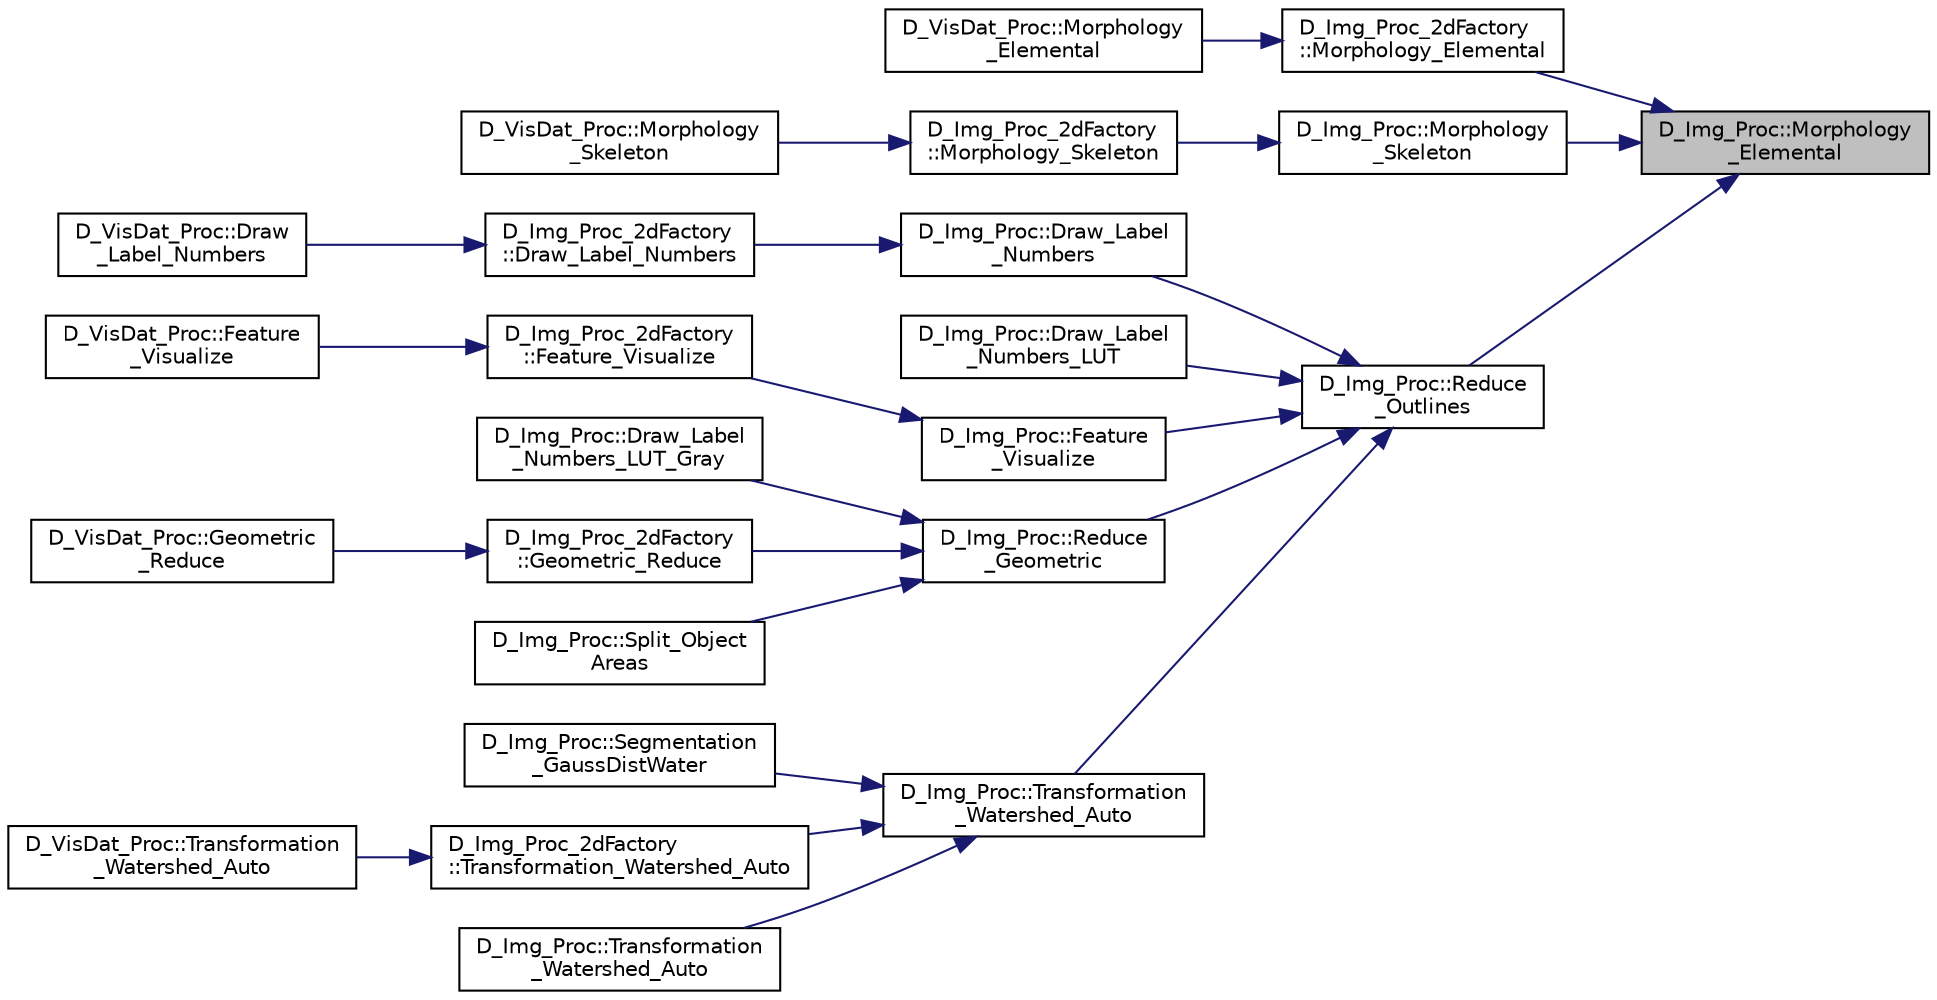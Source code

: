 digraph "D_Img_Proc::Morphology_Elemental"
{
 // LATEX_PDF_SIZE
  edge [fontname="Helvetica",fontsize="10",labelfontname="Helvetica",labelfontsize="10"];
  node [fontname="Helvetica",fontsize="10",shape=record];
  rankdir="RL";
  Node1 [label="D_Img_Proc::Morphology\l_Elemental",height=0.2,width=0.4,color="black", fillcolor="grey75", style="filled", fontcolor="black",tooltip=" "];
  Node1 -> Node2 [dir="back",color="midnightblue",fontsize="10",style="solid",fontname="Helvetica"];
  Node2 [label="D_Img_Proc_2dFactory\l::Morphology_Elemental",height=0.2,width=0.4,color="black", fillcolor="white", style="filled",URL="$class_d___img___proc__2d_factory.html#a457b9096562b9f66374c92f914a09acd",tooltip=" "];
  Node2 -> Node3 [dir="back",color="midnightblue",fontsize="10",style="solid",fontname="Helvetica"];
  Node3 [label="D_VisDat_Proc::Morphology\l_Elemental",height=0.2,width=0.4,color="black", fillcolor="white", style="filled",URL="$class_d___vis_dat___proc.html#a34aecae93c83fa30ed0cca47a8fe5e83",tooltip=" "];
  Node1 -> Node4 [dir="back",color="midnightblue",fontsize="10",style="solid",fontname="Helvetica"];
  Node4 [label="D_Img_Proc::Morphology\l_Skeleton",height=0.2,width=0.4,color="black", fillcolor="white", style="filled",URL="$class_d___img___proc.html#ae743cee338c9673c8cc84b00f8300f39",tooltip=" "];
  Node4 -> Node5 [dir="back",color="midnightblue",fontsize="10",style="solid",fontname="Helvetica"];
  Node5 [label="D_Img_Proc_2dFactory\l::Morphology_Skeleton",height=0.2,width=0.4,color="black", fillcolor="white", style="filled",URL="$class_d___img___proc__2d_factory.html#acefcf599dd6991fc1b8125b8368a30dd",tooltip=" "];
  Node5 -> Node6 [dir="back",color="midnightblue",fontsize="10",style="solid",fontname="Helvetica"];
  Node6 [label="D_VisDat_Proc::Morphology\l_Skeleton",height=0.2,width=0.4,color="black", fillcolor="white", style="filled",URL="$class_d___vis_dat___proc.html#aba504cec190d1059808b1c8160e67519",tooltip=" "];
  Node1 -> Node7 [dir="back",color="midnightblue",fontsize="10",style="solid",fontname="Helvetica"];
  Node7 [label="D_Img_Proc::Reduce\l_Outlines",height=0.2,width=0.4,color="black", fillcolor="white", style="filled",URL="$class_d___img___proc.html#a805023a617f6e7194aa92707cba1da38",tooltip=" "];
  Node7 -> Node8 [dir="back",color="midnightblue",fontsize="10",style="solid",fontname="Helvetica"];
  Node8 [label="D_Img_Proc::Draw_Label\l_Numbers",height=0.2,width=0.4,color="black", fillcolor="white", style="filled",URL="$class_d___img___proc.html#acc826113768f9e812e092037222aab5e",tooltip=" "];
  Node8 -> Node9 [dir="back",color="midnightblue",fontsize="10",style="solid",fontname="Helvetica"];
  Node9 [label="D_Img_Proc_2dFactory\l::Draw_Label_Numbers",height=0.2,width=0.4,color="black", fillcolor="white", style="filled",URL="$class_d___img___proc__2d_factory.html#a64214669ddd8ff1a27c40fd22263b3cc",tooltip=" "];
  Node9 -> Node10 [dir="back",color="midnightblue",fontsize="10",style="solid",fontname="Helvetica"];
  Node10 [label="D_VisDat_Proc::Draw\l_Label_Numbers",height=0.2,width=0.4,color="black", fillcolor="white", style="filled",URL="$class_d___vis_dat___proc.html#a72e2a764d88e05e2c617d2a5f2db46e3",tooltip=" "];
  Node7 -> Node11 [dir="back",color="midnightblue",fontsize="10",style="solid",fontname="Helvetica"];
  Node11 [label="D_Img_Proc::Draw_Label\l_Numbers_LUT",height=0.2,width=0.4,color="black", fillcolor="white", style="filled",URL="$class_d___img___proc.html#a93b1cb1d1964b35a598dfe01af3db64b",tooltip=" "];
  Node7 -> Node12 [dir="back",color="midnightblue",fontsize="10",style="solid",fontname="Helvetica"];
  Node12 [label="D_Img_Proc::Feature\l_Visualize",height=0.2,width=0.4,color="black", fillcolor="white", style="filled",URL="$class_d___img___proc.html#a845f2348419069561ad09c9e61861228",tooltip=" "];
  Node12 -> Node13 [dir="back",color="midnightblue",fontsize="10",style="solid",fontname="Helvetica"];
  Node13 [label="D_Img_Proc_2dFactory\l::Feature_Visualize",height=0.2,width=0.4,color="black", fillcolor="white", style="filled",URL="$class_d___img___proc__2d_factory.html#aa7d59ee61523224725272bb214ac318b",tooltip=" "];
  Node13 -> Node14 [dir="back",color="midnightblue",fontsize="10",style="solid",fontname="Helvetica"];
  Node14 [label="D_VisDat_Proc::Feature\l_Visualize",height=0.2,width=0.4,color="black", fillcolor="white", style="filled",URL="$class_d___vis_dat___proc.html#aaae77b5a9f6339571dc1577d548aec83",tooltip=" "];
  Node7 -> Node15 [dir="back",color="midnightblue",fontsize="10",style="solid",fontname="Helvetica"];
  Node15 [label="D_Img_Proc::Reduce\l_Geometric",height=0.2,width=0.4,color="black", fillcolor="white", style="filled",URL="$class_d___img___proc.html#af65dc229816da71c414ad09829e6afde",tooltip=" "];
  Node15 -> Node16 [dir="back",color="midnightblue",fontsize="10",style="solid",fontname="Helvetica"];
  Node16 [label="D_Img_Proc::Draw_Label\l_Numbers_LUT_Gray",height=0.2,width=0.4,color="black", fillcolor="white", style="filled",URL="$class_d___img___proc.html#a1e48e58dba425096cfc2be632d61ed20",tooltip=" "];
  Node15 -> Node17 [dir="back",color="midnightblue",fontsize="10",style="solid",fontname="Helvetica"];
  Node17 [label="D_Img_Proc_2dFactory\l::Geometric_Reduce",height=0.2,width=0.4,color="black", fillcolor="white", style="filled",URL="$class_d___img___proc__2d_factory.html#a95140720de8b0ff0b1908249502b8cf2",tooltip=" "];
  Node17 -> Node18 [dir="back",color="midnightblue",fontsize="10",style="solid",fontname="Helvetica"];
  Node18 [label="D_VisDat_Proc::Geometric\l_Reduce",height=0.2,width=0.4,color="black", fillcolor="white", style="filled",URL="$class_d___vis_dat___proc.html#a85bef15f8fb122612c5b3e9fa073637e",tooltip=" "];
  Node15 -> Node19 [dir="back",color="midnightblue",fontsize="10",style="solid",fontname="Helvetica"];
  Node19 [label="D_Img_Proc::Split_Object\lAreas",height=0.2,width=0.4,color="black", fillcolor="white", style="filled",URL="$class_d___img___proc.html#a4bb92090d205278a40f02e7645adc927",tooltip=" "];
  Node7 -> Node20 [dir="back",color="midnightblue",fontsize="10",style="solid",fontname="Helvetica"];
  Node20 [label="D_Img_Proc::Transformation\l_Watershed_Auto",height=0.2,width=0.4,color="black", fillcolor="white", style="filled",URL="$class_d___img___proc.html#a9cb512850d61c1ac6e8e94d55902baa1",tooltip=" "];
  Node20 -> Node21 [dir="back",color="midnightblue",fontsize="10",style="solid",fontname="Helvetica"];
  Node21 [label="D_Img_Proc::Segmentation\l_GaussDistWater",height=0.2,width=0.4,color="black", fillcolor="white", style="filled",URL="$class_d___img___proc.html#a2de8fe9ac9782e100b26f51113347117",tooltip=" "];
  Node20 -> Node22 [dir="back",color="midnightblue",fontsize="10",style="solid",fontname="Helvetica"];
  Node22 [label="D_Img_Proc_2dFactory\l::Transformation_Watershed_Auto",height=0.2,width=0.4,color="black", fillcolor="white", style="filled",URL="$class_d___img___proc__2d_factory.html#a887b3287a46f781d98b2fe9292d31c83",tooltip=" "];
  Node22 -> Node23 [dir="back",color="midnightblue",fontsize="10",style="solid",fontname="Helvetica"];
  Node23 [label="D_VisDat_Proc::Transformation\l_Watershed_Auto",height=0.2,width=0.4,color="black", fillcolor="white", style="filled",URL="$class_d___vis_dat___proc.html#ab42ead4e9f3a96ed45ff1b984067dd5a",tooltip=" "];
  Node20 -> Node24 [dir="back",color="midnightblue",fontsize="10",style="solid",fontname="Helvetica"];
  Node24 [label="D_Img_Proc::Transformation\l_Watershed_Auto",height=0.2,width=0.4,color="black", fillcolor="white", style="filled",URL="$class_d___img___proc.html#a382b503db82dd103e24e49e7922d15d8",tooltip=" "];
}

